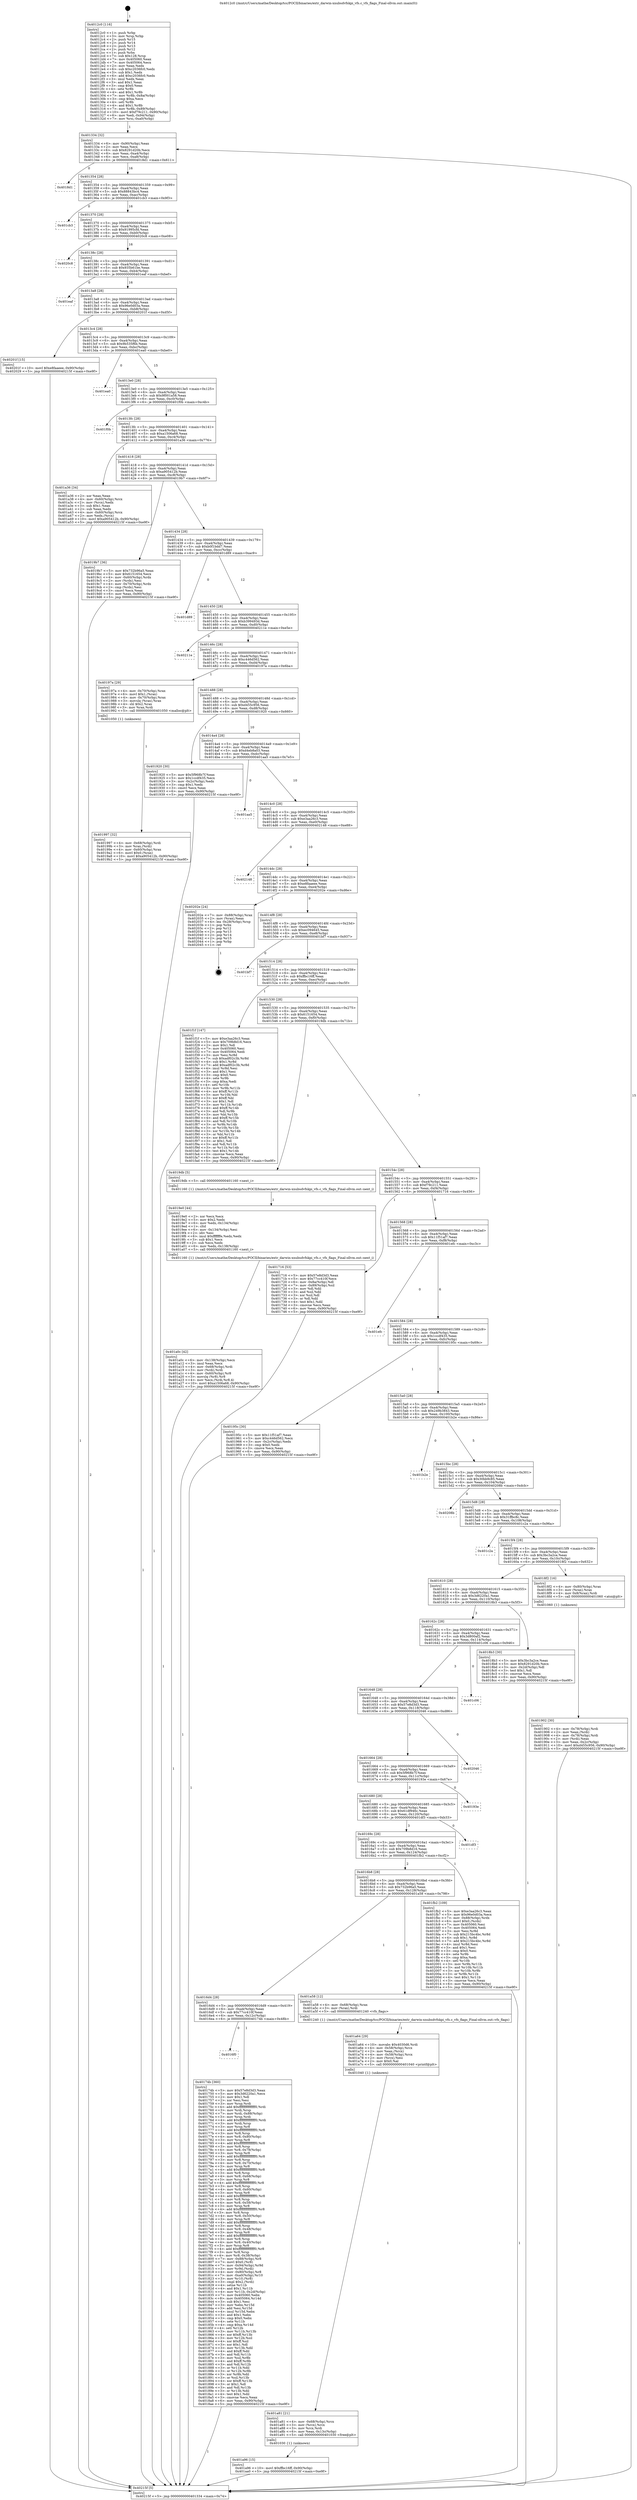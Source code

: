 digraph "0x4012c0" {
  label = "0x4012c0 (/mnt/c/Users/mathe/Desktop/tcc/POCII/binaries/extr_darwin-xnubsdvfskpi_vfs.c_vfs_flags_Final-ollvm.out::main(0))"
  labelloc = "t"
  node[shape=record]

  Entry [label="",width=0.3,height=0.3,shape=circle,fillcolor=black,style=filled]
  "0x401334" [label="{
     0x401334 [32]\l
     | [instrs]\l
     &nbsp;&nbsp;0x401334 \<+6\>: mov -0x90(%rbp),%eax\l
     &nbsp;&nbsp;0x40133a \<+2\>: mov %eax,%ecx\l
     &nbsp;&nbsp;0x40133c \<+6\>: sub $0x8291d20b,%ecx\l
     &nbsp;&nbsp;0x401342 \<+6\>: mov %eax,-0xa4(%rbp)\l
     &nbsp;&nbsp;0x401348 \<+6\>: mov %ecx,-0xa8(%rbp)\l
     &nbsp;&nbsp;0x40134e \<+6\>: je 00000000004018d1 \<main+0x611\>\l
  }"]
  "0x4018d1" [label="{
     0x4018d1\l
  }", style=dashed]
  "0x401354" [label="{
     0x401354 [28]\l
     | [instrs]\l
     &nbsp;&nbsp;0x401354 \<+5\>: jmp 0000000000401359 \<main+0x99\>\l
     &nbsp;&nbsp;0x401359 \<+6\>: mov -0xa4(%rbp),%eax\l
     &nbsp;&nbsp;0x40135f \<+5\>: sub $0x88843bc4,%eax\l
     &nbsp;&nbsp;0x401364 \<+6\>: mov %eax,-0xac(%rbp)\l
     &nbsp;&nbsp;0x40136a \<+6\>: je 0000000000401cb3 \<main+0x9f3\>\l
  }"]
  Exit [label="",width=0.3,height=0.3,shape=circle,fillcolor=black,style=filled,peripheries=2]
  "0x401cb3" [label="{
     0x401cb3\l
  }", style=dashed]
  "0x401370" [label="{
     0x401370 [28]\l
     | [instrs]\l
     &nbsp;&nbsp;0x401370 \<+5\>: jmp 0000000000401375 \<main+0xb5\>\l
     &nbsp;&nbsp;0x401375 \<+6\>: mov -0xa4(%rbp),%eax\l
     &nbsp;&nbsp;0x40137b \<+5\>: sub $0x91995cfd,%eax\l
     &nbsp;&nbsp;0x401380 \<+6\>: mov %eax,-0xb0(%rbp)\l
     &nbsp;&nbsp;0x401386 \<+6\>: je 00000000004020c8 \<main+0xe08\>\l
  }"]
  "0x401a96" [label="{
     0x401a96 [15]\l
     | [instrs]\l
     &nbsp;&nbsp;0x401a96 \<+10\>: movl $0xffbc16ff,-0x90(%rbp)\l
     &nbsp;&nbsp;0x401aa0 \<+5\>: jmp 000000000040215f \<main+0xe9f\>\l
  }"]
  "0x4020c8" [label="{
     0x4020c8\l
  }", style=dashed]
  "0x40138c" [label="{
     0x40138c [28]\l
     | [instrs]\l
     &nbsp;&nbsp;0x40138c \<+5\>: jmp 0000000000401391 \<main+0xd1\>\l
     &nbsp;&nbsp;0x401391 \<+6\>: mov -0xa4(%rbp),%eax\l
     &nbsp;&nbsp;0x401397 \<+5\>: sub $0x935b61be,%eax\l
     &nbsp;&nbsp;0x40139c \<+6\>: mov %eax,-0xb4(%rbp)\l
     &nbsp;&nbsp;0x4013a2 \<+6\>: je 0000000000401eaf \<main+0xbef\>\l
  }"]
  "0x401a81" [label="{
     0x401a81 [21]\l
     | [instrs]\l
     &nbsp;&nbsp;0x401a81 \<+4\>: mov -0x68(%rbp),%rcx\l
     &nbsp;&nbsp;0x401a85 \<+3\>: mov (%rcx),%rcx\l
     &nbsp;&nbsp;0x401a88 \<+3\>: mov %rcx,%rdi\l
     &nbsp;&nbsp;0x401a8b \<+6\>: mov %eax,-0x13c(%rbp)\l
     &nbsp;&nbsp;0x401a91 \<+5\>: call 0000000000401030 \<free@plt\>\l
     | [calls]\l
     &nbsp;&nbsp;0x401030 \{1\} (unknown)\l
  }"]
  "0x401eaf" [label="{
     0x401eaf\l
  }", style=dashed]
  "0x4013a8" [label="{
     0x4013a8 [28]\l
     | [instrs]\l
     &nbsp;&nbsp;0x4013a8 \<+5\>: jmp 00000000004013ad \<main+0xed\>\l
     &nbsp;&nbsp;0x4013ad \<+6\>: mov -0xa4(%rbp),%eax\l
     &nbsp;&nbsp;0x4013b3 \<+5\>: sub $0x96e0d03a,%eax\l
     &nbsp;&nbsp;0x4013b8 \<+6\>: mov %eax,-0xb8(%rbp)\l
     &nbsp;&nbsp;0x4013be \<+6\>: je 000000000040201f \<main+0xd5f\>\l
  }"]
  "0x401a64" [label="{
     0x401a64 [29]\l
     | [instrs]\l
     &nbsp;&nbsp;0x401a64 \<+10\>: movabs $0x4030d6,%rdi\l
     &nbsp;&nbsp;0x401a6e \<+4\>: mov -0x58(%rbp),%rcx\l
     &nbsp;&nbsp;0x401a72 \<+2\>: mov %eax,(%rcx)\l
     &nbsp;&nbsp;0x401a74 \<+4\>: mov -0x58(%rbp),%rcx\l
     &nbsp;&nbsp;0x401a78 \<+2\>: mov (%rcx),%esi\l
     &nbsp;&nbsp;0x401a7a \<+2\>: mov $0x0,%al\l
     &nbsp;&nbsp;0x401a7c \<+5\>: call 0000000000401040 \<printf@plt\>\l
     | [calls]\l
     &nbsp;&nbsp;0x401040 \{1\} (unknown)\l
  }"]
  "0x40201f" [label="{
     0x40201f [15]\l
     | [instrs]\l
     &nbsp;&nbsp;0x40201f \<+10\>: movl $0xe8faaeee,-0x90(%rbp)\l
     &nbsp;&nbsp;0x402029 \<+5\>: jmp 000000000040215f \<main+0xe9f\>\l
  }"]
  "0x4013c4" [label="{
     0x4013c4 [28]\l
     | [instrs]\l
     &nbsp;&nbsp;0x4013c4 \<+5\>: jmp 00000000004013c9 \<main+0x109\>\l
     &nbsp;&nbsp;0x4013c9 \<+6\>: mov -0xa4(%rbp),%eax\l
     &nbsp;&nbsp;0x4013cf \<+5\>: sub $0x9b535f6b,%eax\l
     &nbsp;&nbsp;0x4013d4 \<+6\>: mov %eax,-0xbc(%rbp)\l
     &nbsp;&nbsp;0x4013da \<+6\>: je 0000000000401ea0 \<main+0xbe0\>\l
  }"]
  "0x401a0c" [label="{
     0x401a0c [42]\l
     | [instrs]\l
     &nbsp;&nbsp;0x401a0c \<+6\>: mov -0x138(%rbp),%ecx\l
     &nbsp;&nbsp;0x401a12 \<+3\>: imul %eax,%ecx\l
     &nbsp;&nbsp;0x401a15 \<+4\>: mov -0x68(%rbp),%rdi\l
     &nbsp;&nbsp;0x401a19 \<+3\>: mov (%rdi),%rdi\l
     &nbsp;&nbsp;0x401a1c \<+4\>: mov -0x60(%rbp),%r8\l
     &nbsp;&nbsp;0x401a20 \<+3\>: movslq (%r8),%r8\l
     &nbsp;&nbsp;0x401a23 \<+4\>: mov %ecx,(%rdi,%r8,4)\l
     &nbsp;&nbsp;0x401a27 \<+10\>: movl $0xa1506a68,-0x90(%rbp)\l
     &nbsp;&nbsp;0x401a31 \<+5\>: jmp 000000000040215f \<main+0xe9f\>\l
  }"]
  "0x401ea0" [label="{
     0x401ea0\l
  }", style=dashed]
  "0x4013e0" [label="{
     0x4013e0 [28]\l
     | [instrs]\l
     &nbsp;&nbsp;0x4013e0 \<+5\>: jmp 00000000004013e5 \<main+0x125\>\l
     &nbsp;&nbsp;0x4013e5 \<+6\>: mov -0xa4(%rbp),%eax\l
     &nbsp;&nbsp;0x4013eb \<+5\>: sub $0x9f001a58,%eax\l
     &nbsp;&nbsp;0x4013f0 \<+6\>: mov %eax,-0xc0(%rbp)\l
     &nbsp;&nbsp;0x4013f6 \<+6\>: je 0000000000401f0b \<main+0xc4b\>\l
  }"]
  "0x4019e0" [label="{
     0x4019e0 [44]\l
     | [instrs]\l
     &nbsp;&nbsp;0x4019e0 \<+2\>: xor %ecx,%ecx\l
     &nbsp;&nbsp;0x4019e2 \<+5\>: mov $0x2,%edx\l
     &nbsp;&nbsp;0x4019e7 \<+6\>: mov %edx,-0x134(%rbp)\l
     &nbsp;&nbsp;0x4019ed \<+1\>: cltd\l
     &nbsp;&nbsp;0x4019ee \<+6\>: mov -0x134(%rbp),%esi\l
     &nbsp;&nbsp;0x4019f4 \<+2\>: idiv %esi\l
     &nbsp;&nbsp;0x4019f6 \<+6\>: imul $0xfffffffe,%edx,%edx\l
     &nbsp;&nbsp;0x4019fc \<+3\>: sub $0x1,%ecx\l
     &nbsp;&nbsp;0x4019ff \<+2\>: sub %ecx,%edx\l
     &nbsp;&nbsp;0x401a01 \<+6\>: mov %edx,-0x138(%rbp)\l
     &nbsp;&nbsp;0x401a07 \<+5\>: call 0000000000401160 \<next_i\>\l
     | [calls]\l
     &nbsp;&nbsp;0x401160 \{1\} (/mnt/c/Users/mathe/Desktop/tcc/POCII/binaries/extr_darwin-xnubsdvfskpi_vfs.c_vfs_flags_Final-ollvm.out::next_i)\l
  }"]
  "0x401f0b" [label="{
     0x401f0b\l
  }", style=dashed]
  "0x4013fc" [label="{
     0x4013fc [28]\l
     | [instrs]\l
     &nbsp;&nbsp;0x4013fc \<+5\>: jmp 0000000000401401 \<main+0x141\>\l
     &nbsp;&nbsp;0x401401 \<+6\>: mov -0xa4(%rbp),%eax\l
     &nbsp;&nbsp;0x401407 \<+5\>: sub $0xa1506a68,%eax\l
     &nbsp;&nbsp;0x40140c \<+6\>: mov %eax,-0xc4(%rbp)\l
     &nbsp;&nbsp;0x401412 \<+6\>: je 0000000000401a36 \<main+0x776\>\l
  }"]
  "0x401997" [label="{
     0x401997 [32]\l
     | [instrs]\l
     &nbsp;&nbsp;0x401997 \<+4\>: mov -0x68(%rbp),%rdi\l
     &nbsp;&nbsp;0x40199b \<+3\>: mov %rax,(%rdi)\l
     &nbsp;&nbsp;0x40199e \<+4\>: mov -0x60(%rbp),%rax\l
     &nbsp;&nbsp;0x4019a2 \<+6\>: movl $0x0,(%rax)\l
     &nbsp;&nbsp;0x4019a8 \<+10\>: movl $0xa905412b,-0x90(%rbp)\l
     &nbsp;&nbsp;0x4019b2 \<+5\>: jmp 000000000040215f \<main+0xe9f\>\l
  }"]
  "0x401a36" [label="{
     0x401a36 [34]\l
     | [instrs]\l
     &nbsp;&nbsp;0x401a36 \<+2\>: xor %eax,%eax\l
     &nbsp;&nbsp;0x401a38 \<+4\>: mov -0x60(%rbp),%rcx\l
     &nbsp;&nbsp;0x401a3c \<+2\>: mov (%rcx),%edx\l
     &nbsp;&nbsp;0x401a3e \<+3\>: sub $0x1,%eax\l
     &nbsp;&nbsp;0x401a41 \<+2\>: sub %eax,%edx\l
     &nbsp;&nbsp;0x401a43 \<+4\>: mov -0x60(%rbp),%rcx\l
     &nbsp;&nbsp;0x401a47 \<+2\>: mov %edx,(%rcx)\l
     &nbsp;&nbsp;0x401a49 \<+10\>: movl $0xa905412b,-0x90(%rbp)\l
     &nbsp;&nbsp;0x401a53 \<+5\>: jmp 000000000040215f \<main+0xe9f\>\l
  }"]
  "0x401418" [label="{
     0x401418 [28]\l
     | [instrs]\l
     &nbsp;&nbsp;0x401418 \<+5\>: jmp 000000000040141d \<main+0x15d\>\l
     &nbsp;&nbsp;0x40141d \<+6\>: mov -0xa4(%rbp),%eax\l
     &nbsp;&nbsp;0x401423 \<+5\>: sub $0xa905412b,%eax\l
     &nbsp;&nbsp;0x401428 \<+6\>: mov %eax,-0xc8(%rbp)\l
     &nbsp;&nbsp;0x40142e \<+6\>: je 00000000004019b7 \<main+0x6f7\>\l
  }"]
  "0x401902" [label="{
     0x401902 [30]\l
     | [instrs]\l
     &nbsp;&nbsp;0x401902 \<+4\>: mov -0x78(%rbp),%rdi\l
     &nbsp;&nbsp;0x401906 \<+2\>: mov %eax,(%rdi)\l
     &nbsp;&nbsp;0x401908 \<+4\>: mov -0x78(%rbp),%rdi\l
     &nbsp;&nbsp;0x40190c \<+2\>: mov (%rdi),%eax\l
     &nbsp;&nbsp;0x40190e \<+3\>: mov %eax,-0x2c(%rbp)\l
     &nbsp;&nbsp;0x401911 \<+10\>: movl $0xd455c956,-0x90(%rbp)\l
     &nbsp;&nbsp;0x40191b \<+5\>: jmp 000000000040215f \<main+0xe9f\>\l
  }"]
  "0x4019b7" [label="{
     0x4019b7 [36]\l
     | [instrs]\l
     &nbsp;&nbsp;0x4019b7 \<+5\>: mov $0x732b96a5,%eax\l
     &nbsp;&nbsp;0x4019bc \<+5\>: mov $0x6151654,%ecx\l
     &nbsp;&nbsp;0x4019c1 \<+4\>: mov -0x60(%rbp),%rdx\l
     &nbsp;&nbsp;0x4019c5 \<+2\>: mov (%rdx),%esi\l
     &nbsp;&nbsp;0x4019c7 \<+4\>: mov -0x70(%rbp),%rdx\l
     &nbsp;&nbsp;0x4019cb \<+2\>: cmp (%rdx),%esi\l
     &nbsp;&nbsp;0x4019cd \<+3\>: cmovl %ecx,%eax\l
     &nbsp;&nbsp;0x4019d0 \<+6\>: mov %eax,-0x90(%rbp)\l
     &nbsp;&nbsp;0x4019d6 \<+5\>: jmp 000000000040215f \<main+0xe9f\>\l
  }"]
  "0x401434" [label="{
     0x401434 [28]\l
     | [instrs]\l
     &nbsp;&nbsp;0x401434 \<+5\>: jmp 0000000000401439 \<main+0x179\>\l
     &nbsp;&nbsp;0x401439 \<+6\>: mov -0xa4(%rbp),%eax\l
     &nbsp;&nbsp;0x40143f \<+5\>: sub $0xb0f1bdd7,%eax\l
     &nbsp;&nbsp;0x401444 \<+6\>: mov %eax,-0xcc(%rbp)\l
     &nbsp;&nbsp;0x40144a \<+6\>: je 0000000000401d89 \<main+0xac9\>\l
  }"]
  "0x4016f0" [label="{
     0x4016f0\l
  }", style=dashed]
  "0x401d89" [label="{
     0x401d89\l
  }", style=dashed]
  "0x401450" [label="{
     0x401450 [28]\l
     | [instrs]\l
     &nbsp;&nbsp;0x401450 \<+5\>: jmp 0000000000401455 \<main+0x195\>\l
     &nbsp;&nbsp;0x401455 \<+6\>: mov -0xa4(%rbp),%eax\l
     &nbsp;&nbsp;0x40145b \<+5\>: sub $0xb399493d,%eax\l
     &nbsp;&nbsp;0x401460 \<+6\>: mov %eax,-0xd0(%rbp)\l
     &nbsp;&nbsp;0x401466 \<+6\>: je 000000000040211e \<main+0xe5e\>\l
  }"]
  "0x40174b" [label="{
     0x40174b [360]\l
     | [instrs]\l
     &nbsp;&nbsp;0x40174b \<+5\>: mov $0x57e8d3d3,%eax\l
     &nbsp;&nbsp;0x401750 \<+5\>: mov $0x3d6220a1,%ecx\l
     &nbsp;&nbsp;0x401755 \<+2\>: mov $0x1,%dl\l
     &nbsp;&nbsp;0x401757 \<+2\>: xor %esi,%esi\l
     &nbsp;&nbsp;0x401759 \<+3\>: mov %rsp,%rdi\l
     &nbsp;&nbsp;0x40175c \<+4\>: add $0xfffffffffffffff0,%rdi\l
     &nbsp;&nbsp;0x401760 \<+3\>: mov %rdi,%rsp\l
     &nbsp;&nbsp;0x401763 \<+7\>: mov %rdi,-0x88(%rbp)\l
     &nbsp;&nbsp;0x40176a \<+3\>: mov %rsp,%rdi\l
     &nbsp;&nbsp;0x40176d \<+4\>: add $0xfffffffffffffff0,%rdi\l
     &nbsp;&nbsp;0x401771 \<+3\>: mov %rdi,%rsp\l
     &nbsp;&nbsp;0x401774 \<+3\>: mov %rsp,%r8\l
     &nbsp;&nbsp;0x401777 \<+4\>: add $0xfffffffffffffff0,%r8\l
     &nbsp;&nbsp;0x40177b \<+3\>: mov %r8,%rsp\l
     &nbsp;&nbsp;0x40177e \<+4\>: mov %r8,-0x80(%rbp)\l
     &nbsp;&nbsp;0x401782 \<+3\>: mov %rsp,%r8\l
     &nbsp;&nbsp;0x401785 \<+4\>: add $0xfffffffffffffff0,%r8\l
     &nbsp;&nbsp;0x401789 \<+3\>: mov %r8,%rsp\l
     &nbsp;&nbsp;0x40178c \<+4\>: mov %r8,-0x78(%rbp)\l
     &nbsp;&nbsp;0x401790 \<+3\>: mov %rsp,%r8\l
     &nbsp;&nbsp;0x401793 \<+4\>: add $0xfffffffffffffff0,%r8\l
     &nbsp;&nbsp;0x401797 \<+3\>: mov %r8,%rsp\l
     &nbsp;&nbsp;0x40179a \<+4\>: mov %r8,-0x70(%rbp)\l
     &nbsp;&nbsp;0x40179e \<+3\>: mov %rsp,%r8\l
     &nbsp;&nbsp;0x4017a1 \<+4\>: add $0xfffffffffffffff0,%r8\l
     &nbsp;&nbsp;0x4017a5 \<+3\>: mov %r8,%rsp\l
     &nbsp;&nbsp;0x4017a8 \<+4\>: mov %r8,-0x68(%rbp)\l
     &nbsp;&nbsp;0x4017ac \<+3\>: mov %rsp,%r8\l
     &nbsp;&nbsp;0x4017af \<+4\>: add $0xfffffffffffffff0,%r8\l
     &nbsp;&nbsp;0x4017b3 \<+3\>: mov %r8,%rsp\l
     &nbsp;&nbsp;0x4017b6 \<+4\>: mov %r8,-0x60(%rbp)\l
     &nbsp;&nbsp;0x4017ba \<+3\>: mov %rsp,%r8\l
     &nbsp;&nbsp;0x4017bd \<+4\>: add $0xfffffffffffffff0,%r8\l
     &nbsp;&nbsp;0x4017c1 \<+3\>: mov %r8,%rsp\l
     &nbsp;&nbsp;0x4017c4 \<+4\>: mov %r8,-0x58(%rbp)\l
     &nbsp;&nbsp;0x4017c8 \<+3\>: mov %rsp,%r8\l
     &nbsp;&nbsp;0x4017cb \<+4\>: add $0xfffffffffffffff0,%r8\l
     &nbsp;&nbsp;0x4017cf \<+3\>: mov %r8,%rsp\l
     &nbsp;&nbsp;0x4017d2 \<+4\>: mov %r8,-0x50(%rbp)\l
     &nbsp;&nbsp;0x4017d6 \<+3\>: mov %rsp,%r8\l
     &nbsp;&nbsp;0x4017d9 \<+4\>: add $0xfffffffffffffff0,%r8\l
     &nbsp;&nbsp;0x4017dd \<+3\>: mov %r8,%rsp\l
     &nbsp;&nbsp;0x4017e0 \<+4\>: mov %r8,-0x48(%rbp)\l
     &nbsp;&nbsp;0x4017e4 \<+3\>: mov %rsp,%r8\l
     &nbsp;&nbsp;0x4017e7 \<+4\>: add $0xfffffffffffffff0,%r8\l
     &nbsp;&nbsp;0x4017eb \<+3\>: mov %r8,%rsp\l
     &nbsp;&nbsp;0x4017ee \<+4\>: mov %r8,-0x40(%rbp)\l
     &nbsp;&nbsp;0x4017f2 \<+3\>: mov %rsp,%r8\l
     &nbsp;&nbsp;0x4017f5 \<+4\>: add $0xfffffffffffffff0,%r8\l
     &nbsp;&nbsp;0x4017f9 \<+3\>: mov %r8,%rsp\l
     &nbsp;&nbsp;0x4017fc \<+4\>: mov %r8,-0x38(%rbp)\l
     &nbsp;&nbsp;0x401800 \<+7\>: mov -0x88(%rbp),%r8\l
     &nbsp;&nbsp;0x401807 \<+7\>: movl $0x0,(%r8)\l
     &nbsp;&nbsp;0x40180e \<+7\>: mov -0x94(%rbp),%r9d\l
     &nbsp;&nbsp;0x401815 \<+3\>: mov %r9d,(%rdi)\l
     &nbsp;&nbsp;0x401818 \<+4\>: mov -0x80(%rbp),%r8\l
     &nbsp;&nbsp;0x40181c \<+7\>: mov -0xa0(%rbp),%r10\l
     &nbsp;&nbsp;0x401823 \<+3\>: mov %r10,(%r8)\l
     &nbsp;&nbsp;0x401826 \<+3\>: cmpl $0x2,(%rdi)\l
     &nbsp;&nbsp;0x401829 \<+4\>: setne %r11b\l
     &nbsp;&nbsp;0x40182d \<+4\>: and $0x1,%r11b\l
     &nbsp;&nbsp;0x401831 \<+4\>: mov %r11b,-0x2d(%rbp)\l
     &nbsp;&nbsp;0x401835 \<+7\>: mov 0x405060,%ebx\l
     &nbsp;&nbsp;0x40183c \<+8\>: mov 0x405064,%r14d\l
     &nbsp;&nbsp;0x401844 \<+3\>: sub $0x1,%esi\l
     &nbsp;&nbsp;0x401847 \<+3\>: mov %ebx,%r15d\l
     &nbsp;&nbsp;0x40184a \<+3\>: add %esi,%r15d\l
     &nbsp;&nbsp;0x40184d \<+4\>: imul %r15d,%ebx\l
     &nbsp;&nbsp;0x401851 \<+3\>: and $0x1,%ebx\l
     &nbsp;&nbsp;0x401854 \<+3\>: cmp $0x0,%ebx\l
     &nbsp;&nbsp;0x401857 \<+4\>: sete %r11b\l
     &nbsp;&nbsp;0x40185b \<+4\>: cmp $0xa,%r14d\l
     &nbsp;&nbsp;0x40185f \<+4\>: setl %r12b\l
     &nbsp;&nbsp;0x401863 \<+3\>: mov %r11b,%r13b\l
     &nbsp;&nbsp;0x401866 \<+4\>: xor $0xff,%r13b\l
     &nbsp;&nbsp;0x40186a \<+3\>: mov %r12b,%sil\l
     &nbsp;&nbsp;0x40186d \<+4\>: xor $0xff,%sil\l
     &nbsp;&nbsp;0x401871 \<+3\>: xor $0x1,%dl\l
     &nbsp;&nbsp;0x401874 \<+3\>: mov %r13b,%dil\l
     &nbsp;&nbsp;0x401877 \<+4\>: and $0xff,%dil\l
     &nbsp;&nbsp;0x40187b \<+3\>: and %dl,%r11b\l
     &nbsp;&nbsp;0x40187e \<+3\>: mov %sil,%r8b\l
     &nbsp;&nbsp;0x401881 \<+4\>: and $0xff,%r8b\l
     &nbsp;&nbsp;0x401885 \<+3\>: and %dl,%r12b\l
     &nbsp;&nbsp;0x401888 \<+3\>: or %r11b,%dil\l
     &nbsp;&nbsp;0x40188b \<+3\>: or %r12b,%r8b\l
     &nbsp;&nbsp;0x40188e \<+3\>: xor %r8b,%dil\l
     &nbsp;&nbsp;0x401891 \<+3\>: or %sil,%r13b\l
     &nbsp;&nbsp;0x401894 \<+4\>: xor $0xff,%r13b\l
     &nbsp;&nbsp;0x401898 \<+3\>: or $0x1,%dl\l
     &nbsp;&nbsp;0x40189b \<+3\>: and %dl,%r13b\l
     &nbsp;&nbsp;0x40189e \<+3\>: or %r13b,%dil\l
     &nbsp;&nbsp;0x4018a1 \<+4\>: test $0x1,%dil\l
     &nbsp;&nbsp;0x4018a5 \<+3\>: cmovne %ecx,%eax\l
     &nbsp;&nbsp;0x4018a8 \<+6\>: mov %eax,-0x90(%rbp)\l
     &nbsp;&nbsp;0x4018ae \<+5\>: jmp 000000000040215f \<main+0xe9f\>\l
  }"]
  "0x40211e" [label="{
     0x40211e\l
  }", style=dashed]
  "0x40146c" [label="{
     0x40146c [28]\l
     | [instrs]\l
     &nbsp;&nbsp;0x40146c \<+5\>: jmp 0000000000401471 \<main+0x1b1\>\l
     &nbsp;&nbsp;0x401471 \<+6\>: mov -0xa4(%rbp),%eax\l
     &nbsp;&nbsp;0x401477 \<+5\>: sub $0xc446d562,%eax\l
     &nbsp;&nbsp;0x40147c \<+6\>: mov %eax,-0xd4(%rbp)\l
     &nbsp;&nbsp;0x401482 \<+6\>: je 000000000040197a \<main+0x6ba\>\l
  }"]
  "0x4016d4" [label="{
     0x4016d4 [28]\l
     | [instrs]\l
     &nbsp;&nbsp;0x4016d4 \<+5\>: jmp 00000000004016d9 \<main+0x419\>\l
     &nbsp;&nbsp;0x4016d9 \<+6\>: mov -0xa4(%rbp),%eax\l
     &nbsp;&nbsp;0x4016df \<+5\>: sub $0x77cc410f,%eax\l
     &nbsp;&nbsp;0x4016e4 \<+6\>: mov %eax,-0x12c(%rbp)\l
     &nbsp;&nbsp;0x4016ea \<+6\>: je 000000000040174b \<main+0x48b\>\l
  }"]
  "0x40197a" [label="{
     0x40197a [29]\l
     | [instrs]\l
     &nbsp;&nbsp;0x40197a \<+4\>: mov -0x70(%rbp),%rax\l
     &nbsp;&nbsp;0x40197e \<+6\>: movl $0x1,(%rax)\l
     &nbsp;&nbsp;0x401984 \<+4\>: mov -0x70(%rbp),%rax\l
     &nbsp;&nbsp;0x401988 \<+3\>: movslq (%rax),%rax\l
     &nbsp;&nbsp;0x40198b \<+4\>: shl $0x2,%rax\l
     &nbsp;&nbsp;0x40198f \<+3\>: mov %rax,%rdi\l
     &nbsp;&nbsp;0x401992 \<+5\>: call 0000000000401050 \<malloc@plt\>\l
     | [calls]\l
     &nbsp;&nbsp;0x401050 \{1\} (unknown)\l
  }"]
  "0x401488" [label="{
     0x401488 [28]\l
     | [instrs]\l
     &nbsp;&nbsp;0x401488 \<+5\>: jmp 000000000040148d \<main+0x1cd\>\l
     &nbsp;&nbsp;0x40148d \<+6\>: mov -0xa4(%rbp),%eax\l
     &nbsp;&nbsp;0x401493 \<+5\>: sub $0xd455c956,%eax\l
     &nbsp;&nbsp;0x401498 \<+6\>: mov %eax,-0xd8(%rbp)\l
     &nbsp;&nbsp;0x40149e \<+6\>: je 0000000000401920 \<main+0x660\>\l
  }"]
  "0x401a58" [label="{
     0x401a58 [12]\l
     | [instrs]\l
     &nbsp;&nbsp;0x401a58 \<+4\>: mov -0x68(%rbp),%rax\l
     &nbsp;&nbsp;0x401a5c \<+3\>: mov (%rax),%rdi\l
     &nbsp;&nbsp;0x401a5f \<+5\>: call 0000000000401240 \<vfs_flags\>\l
     | [calls]\l
     &nbsp;&nbsp;0x401240 \{1\} (/mnt/c/Users/mathe/Desktop/tcc/POCII/binaries/extr_darwin-xnubsdvfskpi_vfs.c_vfs_flags_Final-ollvm.out::vfs_flags)\l
  }"]
  "0x401920" [label="{
     0x401920 [30]\l
     | [instrs]\l
     &nbsp;&nbsp;0x401920 \<+5\>: mov $0x5f968b7f,%eax\l
     &nbsp;&nbsp;0x401925 \<+5\>: mov $0x1ccdf435,%ecx\l
     &nbsp;&nbsp;0x40192a \<+3\>: mov -0x2c(%rbp),%edx\l
     &nbsp;&nbsp;0x40192d \<+3\>: cmp $0x1,%edx\l
     &nbsp;&nbsp;0x401930 \<+3\>: cmovl %ecx,%eax\l
     &nbsp;&nbsp;0x401933 \<+6\>: mov %eax,-0x90(%rbp)\l
     &nbsp;&nbsp;0x401939 \<+5\>: jmp 000000000040215f \<main+0xe9f\>\l
  }"]
  "0x4014a4" [label="{
     0x4014a4 [28]\l
     | [instrs]\l
     &nbsp;&nbsp;0x4014a4 \<+5\>: jmp 00000000004014a9 \<main+0x1e9\>\l
     &nbsp;&nbsp;0x4014a9 \<+6\>: mov -0xa4(%rbp),%eax\l
     &nbsp;&nbsp;0x4014af \<+5\>: sub $0xd4eb8a03,%eax\l
     &nbsp;&nbsp;0x4014b4 \<+6\>: mov %eax,-0xdc(%rbp)\l
     &nbsp;&nbsp;0x4014ba \<+6\>: je 0000000000401aa5 \<main+0x7e5\>\l
  }"]
  "0x4016b8" [label="{
     0x4016b8 [28]\l
     | [instrs]\l
     &nbsp;&nbsp;0x4016b8 \<+5\>: jmp 00000000004016bd \<main+0x3fd\>\l
     &nbsp;&nbsp;0x4016bd \<+6\>: mov -0xa4(%rbp),%eax\l
     &nbsp;&nbsp;0x4016c3 \<+5\>: sub $0x732b96a5,%eax\l
     &nbsp;&nbsp;0x4016c8 \<+6\>: mov %eax,-0x128(%rbp)\l
     &nbsp;&nbsp;0x4016ce \<+6\>: je 0000000000401a58 \<main+0x798\>\l
  }"]
  "0x401aa5" [label="{
     0x401aa5\l
  }", style=dashed]
  "0x4014c0" [label="{
     0x4014c0 [28]\l
     | [instrs]\l
     &nbsp;&nbsp;0x4014c0 \<+5\>: jmp 00000000004014c5 \<main+0x205\>\l
     &nbsp;&nbsp;0x4014c5 \<+6\>: mov -0xa4(%rbp),%eax\l
     &nbsp;&nbsp;0x4014cb \<+5\>: sub $0xe3aa26c3,%eax\l
     &nbsp;&nbsp;0x4014d0 \<+6\>: mov %eax,-0xe0(%rbp)\l
     &nbsp;&nbsp;0x4014d6 \<+6\>: je 0000000000402148 \<main+0xe88\>\l
  }"]
  "0x401fb2" [label="{
     0x401fb2 [109]\l
     | [instrs]\l
     &nbsp;&nbsp;0x401fb2 \<+5\>: mov $0xe3aa26c3,%eax\l
     &nbsp;&nbsp;0x401fb7 \<+5\>: mov $0x96e0d03a,%ecx\l
     &nbsp;&nbsp;0x401fbc \<+7\>: mov -0x88(%rbp),%rdx\l
     &nbsp;&nbsp;0x401fc3 \<+6\>: movl $0x0,(%rdx)\l
     &nbsp;&nbsp;0x401fc9 \<+7\>: mov 0x405060,%esi\l
     &nbsp;&nbsp;0x401fd0 \<+7\>: mov 0x405064,%edi\l
     &nbsp;&nbsp;0x401fd7 \<+3\>: mov %esi,%r8d\l
     &nbsp;&nbsp;0x401fda \<+7\>: sub $0x215bc4bc,%r8d\l
     &nbsp;&nbsp;0x401fe1 \<+4\>: sub $0x1,%r8d\l
     &nbsp;&nbsp;0x401fe5 \<+7\>: add $0x215bc4bc,%r8d\l
     &nbsp;&nbsp;0x401fec \<+4\>: imul %r8d,%esi\l
     &nbsp;&nbsp;0x401ff0 \<+3\>: and $0x1,%esi\l
     &nbsp;&nbsp;0x401ff3 \<+3\>: cmp $0x0,%esi\l
     &nbsp;&nbsp;0x401ff6 \<+4\>: sete %r9b\l
     &nbsp;&nbsp;0x401ffa \<+3\>: cmp $0xa,%edi\l
     &nbsp;&nbsp;0x401ffd \<+4\>: setl %r10b\l
     &nbsp;&nbsp;0x402001 \<+3\>: mov %r9b,%r11b\l
     &nbsp;&nbsp;0x402004 \<+3\>: and %r10b,%r11b\l
     &nbsp;&nbsp;0x402007 \<+3\>: xor %r10b,%r9b\l
     &nbsp;&nbsp;0x40200a \<+3\>: or %r9b,%r11b\l
     &nbsp;&nbsp;0x40200d \<+4\>: test $0x1,%r11b\l
     &nbsp;&nbsp;0x402011 \<+3\>: cmovne %ecx,%eax\l
     &nbsp;&nbsp;0x402014 \<+6\>: mov %eax,-0x90(%rbp)\l
     &nbsp;&nbsp;0x40201a \<+5\>: jmp 000000000040215f \<main+0xe9f\>\l
  }"]
  "0x402148" [label="{
     0x402148\l
  }", style=dashed]
  "0x4014dc" [label="{
     0x4014dc [28]\l
     | [instrs]\l
     &nbsp;&nbsp;0x4014dc \<+5\>: jmp 00000000004014e1 \<main+0x221\>\l
     &nbsp;&nbsp;0x4014e1 \<+6\>: mov -0xa4(%rbp),%eax\l
     &nbsp;&nbsp;0x4014e7 \<+5\>: sub $0xe8faaeee,%eax\l
     &nbsp;&nbsp;0x4014ec \<+6\>: mov %eax,-0xe4(%rbp)\l
     &nbsp;&nbsp;0x4014f2 \<+6\>: je 000000000040202e \<main+0xd6e\>\l
  }"]
  "0x40169c" [label="{
     0x40169c [28]\l
     | [instrs]\l
     &nbsp;&nbsp;0x40169c \<+5\>: jmp 00000000004016a1 \<main+0x3e1\>\l
     &nbsp;&nbsp;0x4016a1 \<+6\>: mov -0xa4(%rbp),%eax\l
     &nbsp;&nbsp;0x4016a7 \<+5\>: sub $0x709b8d16,%eax\l
     &nbsp;&nbsp;0x4016ac \<+6\>: mov %eax,-0x124(%rbp)\l
     &nbsp;&nbsp;0x4016b2 \<+6\>: je 0000000000401fb2 \<main+0xcf2\>\l
  }"]
  "0x40202e" [label="{
     0x40202e [24]\l
     | [instrs]\l
     &nbsp;&nbsp;0x40202e \<+7\>: mov -0x88(%rbp),%rax\l
     &nbsp;&nbsp;0x402035 \<+2\>: mov (%rax),%eax\l
     &nbsp;&nbsp;0x402037 \<+4\>: lea -0x28(%rbp),%rsp\l
     &nbsp;&nbsp;0x40203b \<+1\>: pop %rbx\l
     &nbsp;&nbsp;0x40203c \<+2\>: pop %r12\l
     &nbsp;&nbsp;0x40203e \<+2\>: pop %r13\l
     &nbsp;&nbsp;0x402040 \<+2\>: pop %r14\l
     &nbsp;&nbsp;0x402042 \<+2\>: pop %r15\l
     &nbsp;&nbsp;0x402044 \<+1\>: pop %rbp\l
     &nbsp;&nbsp;0x402045 \<+1\>: ret\l
  }"]
  "0x4014f8" [label="{
     0x4014f8 [28]\l
     | [instrs]\l
     &nbsp;&nbsp;0x4014f8 \<+5\>: jmp 00000000004014fd \<main+0x23d\>\l
     &nbsp;&nbsp;0x4014fd \<+6\>: mov -0xa4(%rbp),%eax\l
     &nbsp;&nbsp;0x401503 \<+5\>: sub $0xec094645,%eax\l
     &nbsp;&nbsp;0x401508 \<+6\>: mov %eax,-0xe8(%rbp)\l
     &nbsp;&nbsp;0x40150e \<+6\>: je 0000000000401bf7 \<main+0x937\>\l
  }"]
  "0x401df3" [label="{
     0x401df3\l
  }", style=dashed]
  "0x401bf7" [label="{
     0x401bf7\l
  }", style=dashed]
  "0x401514" [label="{
     0x401514 [28]\l
     | [instrs]\l
     &nbsp;&nbsp;0x401514 \<+5\>: jmp 0000000000401519 \<main+0x259\>\l
     &nbsp;&nbsp;0x401519 \<+6\>: mov -0xa4(%rbp),%eax\l
     &nbsp;&nbsp;0x40151f \<+5\>: sub $0xffbc16ff,%eax\l
     &nbsp;&nbsp;0x401524 \<+6\>: mov %eax,-0xec(%rbp)\l
     &nbsp;&nbsp;0x40152a \<+6\>: je 0000000000401f1f \<main+0xc5f\>\l
  }"]
  "0x401680" [label="{
     0x401680 [28]\l
     | [instrs]\l
     &nbsp;&nbsp;0x401680 \<+5\>: jmp 0000000000401685 \<main+0x3c5\>\l
     &nbsp;&nbsp;0x401685 \<+6\>: mov -0xa4(%rbp),%eax\l
     &nbsp;&nbsp;0x40168b \<+5\>: sub $0x61df946c,%eax\l
     &nbsp;&nbsp;0x401690 \<+6\>: mov %eax,-0x120(%rbp)\l
     &nbsp;&nbsp;0x401696 \<+6\>: je 0000000000401df3 \<main+0xb33\>\l
  }"]
  "0x401f1f" [label="{
     0x401f1f [147]\l
     | [instrs]\l
     &nbsp;&nbsp;0x401f1f \<+5\>: mov $0xe3aa26c3,%eax\l
     &nbsp;&nbsp;0x401f24 \<+5\>: mov $0x709b8d16,%ecx\l
     &nbsp;&nbsp;0x401f29 \<+2\>: mov $0x1,%dl\l
     &nbsp;&nbsp;0x401f2b \<+7\>: mov 0x405060,%esi\l
     &nbsp;&nbsp;0x401f32 \<+7\>: mov 0x405064,%edi\l
     &nbsp;&nbsp;0x401f39 \<+3\>: mov %esi,%r8d\l
     &nbsp;&nbsp;0x401f3c \<+7\>: sub $0xadf02c3b,%r8d\l
     &nbsp;&nbsp;0x401f43 \<+4\>: sub $0x1,%r8d\l
     &nbsp;&nbsp;0x401f47 \<+7\>: add $0xadf02c3b,%r8d\l
     &nbsp;&nbsp;0x401f4e \<+4\>: imul %r8d,%esi\l
     &nbsp;&nbsp;0x401f52 \<+3\>: and $0x1,%esi\l
     &nbsp;&nbsp;0x401f55 \<+3\>: cmp $0x0,%esi\l
     &nbsp;&nbsp;0x401f58 \<+4\>: sete %r9b\l
     &nbsp;&nbsp;0x401f5c \<+3\>: cmp $0xa,%edi\l
     &nbsp;&nbsp;0x401f5f \<+4\>: setl %r10b\l
     &nbsp;&nbsp;0x401f63 \<+3\>: mov %r9b,%r11b\l
     &nbsp;&nbsp;0x401f66 \<+4\>: xor $0xff,%r11b\l
     &nbsp;&nbsp;0x401f6a \<+3\>: mov %r10b,%bl\l
     &nbsp;&nbsp;0x401f6d \<+3\>: xor $0xff,%bl\l
     &nbsp;&nbsp;0x401f70 \<+3\>: xor $0x1,%dl\l
     &nbsp;&nbsp;0x401f73 \<+3\>: mov %r11b,%r14b\l
     &nbsp;&nbsp;0x401f76 \<+4\>: and $0xff,%r14b\l
     &nbsp;&nbsp;0x401f7a \<+3\>: and %dl,%r9b\l
     &nbsp;&nbsp;0x401f7d \<+3\>: mov %bl,%r15b\l
     &nbsp;&nbsp;0x401f80 \<+4\>: and $0xff,%r15b\l
     &nbsp;&nbsp;0x401f84 \<+3\>: and %dl,%r10b\l
     &nbsp;&nbsp;0x401f87 \<+3\>: or %r9b,%r14b\l
     &nbsp;&nbsp;0x401f8a \<+3\>: or %r10b,%r15b\l
     &nbsp;&nbsp;0x401f8d \<+3\>: xor %r15b,%r14b\l
     &nbsp;&nbsp;0x401f90 \<+3\>: or %bl,%r11b\l
     &nbsp;&nbsp;0x401f93 \<+4\>: xor $0xff,%r11b\l
     &nbsp;&nbsp;0x401f97 \<+3\>: or $0x1,%dl\l
     &nbsp;&nbsp;0x401f9a \<+3\>: and %dl,%r11b\l
     &nbsp;&nbsp;0x401f9d \<+3\>: or %r11b,%r14b\l
     &nbsp;&nbsp;0x401fa0 \<+4\>: test $0x1,%r14b\l
     &nbsp;&nbsp;0x401fa4 \<+3\>: cmovne %ecx,%eax\l
     &nbsp;&nbsp;0x401fa7 \<+6\>: mov %eax,-0x90(%rbp)\l
     &nbsp;&nbsp;0x401fad \<+5\>: jmp 000000000040215f \<main+0xe9f\>\l
  }"]
  "0x401530" [label="{
     0x401530 [28]\l
     | [instrs]\l
     &nbsp;&nbsp;0x401530 \<+5\>: jmp 0000000000401535 \<main+0x275\>\l
     &nbsp;&nbsp;0x401535 \<+6\>: mov -0xa4(%rbp),%eax\l
     &nbsp;&nbsp;0x40153b \<+5\>: sub $0x6151654,%eax\l
     &nbsp;&nbsp;0x401540 \<+6\>: mov %eax,-0xf0(%rbp)\l
     &nbsp;&nbsp;0x401546 \<+6\>: je 00000000004019db \<main+0x71b\>\l
  }"]
  "0x40193e" [label="{
     0x40193e\l
  }", style=dashed]
  "0x4019db" [label="{
     0x4019db [5]\l
     | [instrs]\l
     &nbsp;&nbsp;0x4019db \<+5\>: call 0000000000401160 \<next_i\>\l
     | [calls]\l
     &nbsp;&nbsp;0x401160 \{1\} (/mnt/c/Users/mathe/Desktop/tcc/POCII/binaries/extr_darwin-xnubsdvfskpi_vfs.c_vfs_flags_Final-ollvm.out::next_i)\l
  }"]
  "0x40154c" [label="{
     0x40154c [28]\l
     | [instrs]\l
     &nbsp;&nbsp;0x40154c \<+5\>: jmp 0000000000401551 \<main+0x291\>\l
     &nbsp;&nbsp;0x401551 \<+6\>: mov -0xa4(%rbp),%eax\l
     &nbsp;&nbsp;0x401557 \<+5\>: sub $0xf79c211,%eax\l
     &nbsp;&nbsp;0x40155c \<+6\>: mov %eax,-0xf4(%rbp)\l
     &nbsp;&nbsp;0x401562 \<+6\>: je 0000000000401716 \<main+0x456\>\l
  }"]
  "0x401664" [label="{
     0x401664 [28]\l
     | [instrs]\l
     &nbsp;&nbsp;0x401664 \<+5\>: jmp 0000000000401669 \<main+0x3a9\>\l
     &nbsp;&nbsp;0x401669 \<+6\>: mov -0xa4(%rbp),%eax\l
     &nbsp;&nbsp;0x40166f \<+5\>: sub $0x5f968b7f,%eax\l
     &nbsp;&nbsp;0x401674 \<+6\>: mov %eax,-0x11c(%rbp)\l
     &nbsp;&nbsp;0x40167a \<+6\>: je 000000000040193e \<main+0x67e\>\l
  }"]
  "0x401716" [label="{
     0x401716 [53]\l
     | [instrs]\l
     &nbsp;&nbsp;0x401716 \<+5\>: mov $0x57e8d3d3,%eax\l
     &nbsp;&nbsp;0x40171b \<+5\>: mov $0x77cc410f,%ecx\l
     &nbsp;&nbsp;0x401720 \<+6\>: mov -0x8a(%rbp),%dl\l
     &nbsp;&nbsp;0x401726 \<+7\>: mov -0x89(%rbp),%sil\l
     &nbsp;&nbsp;0x40172d \<+3\>: mov %dl,%dil\l
     &nbsp;&nbsp;0x401730 \<+3\>: and %sil,%dil\l
     &nbsp;&nbsp;0x401733 \<+3\>: xor %sil,%dl\l
     &nbsp;&nbsp;0x401736 \<+3\>: or %dl,%dil\l
     &nbsp;&nbsp;0x401739 \<+4\>: test $0x1,%dil\l
     &nbsp;&nbsp;0x40173d \<+3\>: cmovne %ecx,%eax\l
     &nbsp;&nbsp;0x401740 \<+6\>: mov %eax,-0x90(%rbp)\l
     &nbsp;&nbsp;0x401746 \<+5\>: jmp 000000000040215f \<main+0xe9f\>\l
  }"]
  "0x401568" [label="{
     0x401568 [28]\l
     | [instrs]\l
     &nbsp;&nbsp;0x401568 \<+5\>: jmp 000000000040156d \<main+0x2ad\>\l
     &nbsp;&nbsp;0x40156d \<+6\>: mov -0xa4(%rbp),%eax\l
     &nbsp;&nbsp;0x401573 \<+5\>: sub $0x11f51af7,%eax\l
     &nbsp;&nbsp;0x401578 \<+6\>: mov %eax,-0xf8(%rbp)\l
     &nbsp;&nbsp;0x40157e \<+6\>: je 0000000000401efc \<main+0xc3c\>\l
  }"]
  "0x40215f" [label="{
     0x40215f [5]\l
     | [instrs]\l
     &nbsp;&nbsp;0x40215f \<+5\>: jmp 0000000000401334 \<main+0x74\>\l
  }"]
  "0x4012c0" [label="{
     0x4012c0 [116]\l
     | [instrs]\l
     &nbsp;&nbsp;0x4012c0 \<+1\>: push %rbp\l
     &nbsp;&nbsp;0x4012c1 \<+3\>: mov %rsp,%rbp\l
     &nbsp;&nbsp;0x4012c4 \<+2\>: push %r15\l
     &nbsp;&nbsp;0x4012c6 \<+2\>: push %r14\l
     &nbsp;&nbsp;0x4012c8 \<+2\>: push %r13\l
     &nbsp;&nbsp;0x4012ca \<+2\>: push %r12\l
     &nbsp;&nbsp;0x4012cc \<+1\>: push %rbx\l
     &nbsp;&nbsp;0x4012cd \<+7\>: sub $0x128,%rsp\l
     &nbsp;&nbsp;0x4012d4 \<+7\>: mov 0x405060,%eax\l
     &nbsp;&nbsp;0x4012db \<+7\>: mov 0x405064,%ecx\l
     &nbsp;&nbsp;0x4012e2 \<+2\>: mov %eax,%edx\l
     &nbsp;&nbsp;0x4012e4 \<+6\>: sub $0xc2036fc0,%edx\l
     &nbsp;&nbsp;0x4012ea \<+3\>: sub $0x1,%edx\l
     &nbsp;&nbsp;0x4012ed \<+6\>: add $0xc2036fc0,%edx\l
     &nbsp;&nbsp;0x4012f3 \<+3\>: imul %edx,%eax\l
     &nbsp;&nbsp;0x4012f6 \<+3\>: and $0x1,%eax\l
     &nbsp;&nbsp;0x4012f9 \<+3\>: cmp $0x0,%eax\l
     &nbsp;&nbsp;0x4012fc \<+4\>: sete %r8b\l
     &nbsp;&nbsp;0x401300 \<+4\>: and $0x1,%r8b\l
     &nbsp;&nbsp;0x401304 \<+7\>: mov %r8b,-0x8a(%rbp)\l
     &nbsp;&nbsp;0x40130b \<+3\>: cmp $0xa,%ecx\l
     &nbsp;&nbsp;0x40130e \<+4\>: setl %r8b\l
     &nbsp;&nbsp;0x401312 \<+4\>: and $0x1,%r8b\l
     &nbsp;&nbsp;0x401316 \<+7\>: mov %r8b,-0x89(%rbp)\l
     &nbsp;&nbsp;0x40131d \<+10\>: movl $0xf79c211,-0x90(%rbp)\l
     &nbsp;&nbsp;0x401327 \<+6\>: mov %edi,-0x94(%rbp)\l
     &nbsp;&nbsp;0x40132d \<+7\>: mov %rsi,-0xa0(%rbp)\l
  }"]
  "0x402046" [label="{
     0x402046\l
  }", style=dashed]
  "0x401efc" [label="{
     0x401efc\l
  }", style=dashed]
  "0x401584" [label="{
     0x401584 [28]\l
     | [instrs]\l
     &nbsp;&nbsp;0x401584 \<+5\>: jmp 0000000000401589 \<main+0x2c9\>\l
     &nbsp;&nbsp;0x401589 \<+6\>: mov -0xa4(%rbp),%eax\l
     &nbsp;&nbsp;0x40158f \<+5\>: sub $0x1ccdf435,%eax\l
     &nbsp;&nbsp;0x401594 \<+6\>: mov %eax,-0xfc(%rbp)\l
     &nbsp;&nbsp;0x40159a \<+6\>: je 000000000040195c \<main+0x69c\>\l
  }"]
  "0x401648" [label="{
     0x401648 [28]\l
     | [instrs]\l
     &nbsp;&nbsp;0x401648 \<+5\>: jmp 000000000040164d \<main+0x38d\>\l
     &nbsp;&nbsp;0x40164d \<+6\>: mov -0xa4(%rbp),%eax\l
     &nbsp;&nbsp;0x401653 \<+5\>: sub $0x57e8d3d3,%eax\l
     &nbsp;&nbsp;0x401658 \<+6\>: mov %eax,-0x118(%rbp)\l
     &nbsp;&nbsp;0x40165e \<+6\>: je 0000000000402046 \<main+0xd86\>\l
  }"]
  "0x40195c" [label="{
     0x40195c [30]\l
     | [instrs]\l
     &nbsp;&nbsp;0x40195c \<+5\>: mov $0x11f51af7,%eax\l
     &nbsp;&nbsp;0x401961 \<+5\>: mov $0xc446d562,%ecx\l
     &nbsp;&nbsp;0x401966 \<+3\>: mov -0x2c(%rbp),%edx\l
     &nbsp;&nbsp;0x401969 \<+3\>: cmp $0x0,%edx\l
     &nbsp;&nbsp;0x40196c \<+3\>: cmove %ecx,%eax\l
     &nbsp;&nbsp;0x40196f \<+6\>: mov %eax,-0x90(%rbp)\l
     &nbsp;&nbsp;0x401975 \<+5\>: jmp 000000000040215f \<main+0xe9f\>\l
  }"]
  "0x4015a0" [label="{
     0x4015a0 [28]\l
     | [instrs]\l
     &nbsp;&nbsp;0x4015a0 \<+5\>: jmp 00000000004015a5 \<main+0x2e5\>\l
     &nbsp;&nbsp;0x4015a5 \<+6\>: mov -0xa4(%rbp),%eax\l
     &nbsp;&nbsp;0x4015ab \<+5\>: sub $0x249b3843,%eax\l
     &nbsp;&nbsp;0x4015b0 \<+6\>: mov %eax,-0x100(%rbp)\l
     &nbsp;&nbsp;0x4015b6 \<+6\>: je 0000000000401b2e \<main+0x86e\>\l
  }"]
  "0x401c06" [label="{
     0x401c06\l
  }", style=dashed]
  "0x401b2e" [label="{
     0x401b2e\l
  }", style=dashed]
  "0x4015bc" [label="{
     0x4015bc [28]\l
     | [instrs]\l
     &nbsp;&nbsp;0x4015bc \<+5\>: jmp 00000000004015c1 \<main+0x301\>\l
     &nbsp;&nbsp;0x4015c1 \<+6\>: mov -0xa4(%rbp),%eax\l
     &nbsp;&nbsp;0x4015c7 \<+5\>: sub $0x30bb9c85,%eax\l
     &nbsp;&nbsp;0x4015cc \<+6\>: mov %eax,-0x104(%rbp)\l
     &nbsp;&nbsp;0x4015d2 \<+6\>: je 000000000040208b \<main+0xdcb\>\l
  }"]
  "0x40162c" [label="{
     0x40162c [28]\l
     | [instrs]\l
     &nbsp;&nbsp;0x40162c \<+5\>: jmp 0000000000401631 \<main+0x371\>\l
     &nbsp;&nbsp;0x401631 \<+6\>: mov -0xa4(%rbp),%eax\l
     &nbsp;&nbsp;0x401637 \<+5\>: sub $0x3d800af2,%eax\l
     &nbsp;&nbsp;0x40163c \<+6\>: mov %eax,-0x114(%rbp)\l
     &nbsp;&nbsp;0x401642 \<+6\>: je 0000000000401c06 \<main+0x946\>\l
  }"]
  "0x40208b" [label="{
     0x40208b\l
  }", style=dashed]
  "0x4015d8" [label="{
     0x4015d8 [28]\l
     | [instrs]\l
     &nbsp;&nbsp;0x4015d8 \<+5\>: jmp 00000000004015dd \<main+0x31d\>\l
     &nbsp;&nbsp;0x4015dd \<+6\>: mov -0xa4(%rbp),%eax\l
     &nbsp;&nbsp;0x4015e3 \<+5\>: sub $0x31ffbc8c,%eax\l
     &nbsp;&nbsp;0x4015e8 \<+6\>: mov %eax,-0x108(%rbp)\l
     &nbsp;&nbsp;0x4015ee \<+6\>: je 0000000000401c2a \<main+0x96a\>\l
  }"]
  "0x4018b3" [label="{
     0x4018b3 [30]\l
     | [instrs]\l
     &nbsp;&nbsp;0x4018b3 \<+5\>: mov $0x3bc3a2ce,%eax\l
     &nbsp;&nbsp;0x4018b8 \<+5\>: mov $0x8291d20b,%ecx\l
     &nbsp;&nbsp;0x4018bd \<+3\>: mov -0x2d(%rbp),%dl\l
     &nbsp;&nbsp;0x4018c0 \<+3\>: test $0x1,%dl\l
     &nbsp;&nbsp;0x4018c3 \<+3\>: cmovne %ecx,%eax\l
     &nbsp;&nbsp;0x4018c6 \<+6\>: mov %eax,-0x90(%rbp)\l
     &nbsp;&nbsp;0x4018cc \<+5\>: jmp 000000000040215f \<main+0xe9f\>\l
  }"]
  "0x401c2a" [label="{
     0x401c2a\l
  }", style=dashed]
  "0x4015f4" [label="{
     0x4015f4 [28]\l
     | [instrs]\l
     &nbsp;&nbsp;0x4015f4 \<+5\>: jmp 00000000004015f9 \<main+0x339\>\l
     &nbsp;&nbsp;0x4015f9 \<+6\>: mov -0xa4(%rbp),%eax\l
     &nbsp;&nbsp;0x4015ff \<+5\>: sub $0x3bc3a2ce,%eax\l
     &nbsp;&nbsp;0x401604 \<+6\>: mov %eax,-0x10c(%rbp)\l
     &nbsp;&nbsp;0x40160a \<+6\>: je 00000000004018f2 \<main+0x632\>\l
  }"]
  "0x401610" [label="{
     0x401610 [28]\l
     | [instrs]\l
     &nbsp;&nbsp;0x401610 \<+5\>: jmp 0000000000401615 \<main+0x355\>\l
     &nbsp;&nbsp;0x401615 \<+6\>: mov -0xa4(%rbp),%eax\l
     &nbsp;&nbsp;0x40161b \<+5\>: sub $0x3d6220a1,%eax\l
     &nbsp;&nbsp;0x401620 \<+6\>: mov %eax,-0x110(%rbp)\l
     &nbsp;&nbsp;0x401626 \<+6\>: je 00000000004018b3 \<main+0x5f3\>\l
  }"]
  "0x4018f2" [label="{
     0x4018f2 [16]\l
     | [instrs]\l
     &nbsp;&nbsp;0x4018f2 \<+4\>: mov -0x80(%rbp),%rax\l
     &nbsp;&nbsp;0x4018f6 \<+3\>: mov (%rax),%rax\l
     &nbsp;&nbsp;0x4018f9 \<+4\>: mov 0x8(%rax),%rdi\l
     &nbsp;&nbsp;0x4018fd \<+5\>: call 0000000000401060 \<atoi@plt\>\l
     | [calls]\l
     &nbsp;&nbsp;0x401060 \{1\} (unknown)\l
  }"]
  Entry -> "0x4012c0" [label=" 1"]
  "0x401334" -> "0x4018d1" [label=" 0"]
  "0x401334" -> "0x401354" [label=" 16"]
  "0x40202e" -> Exit [label=" 1"]
  "0x401354" -> "0x401cb3" [label=" 0"]
  "0x401354" -> "0x401370" [label=" 16"]
  "0x40201f" -> "0x40215f" [label=" 1"]
  "0x401370" -> "0x4020c8" [label=" 0"]
  "0x401370" -> "0x40138c" [label=" 16"]
  "0x401fb2" -> "0x40215f" [label=" 1"]
  "0x40138c" -> "0x401eaf" [label=" 0"]
  "0x40138c" -> "0x4013a8" [label=" 16"]
  "0x401f1f" -> "0x40215f" [label=" 1"]
  "0x4013a8" -> "0x40201f" [label=" 1"]
  "0x4013a8" -> "0x4013c4" [label=" 15"]
  "0x401a96" -> "0x40215f" [label=" 1"]
  "0x4013c4" -> "0x401ea0" [label=" 0"]
  "0x4013c4" -> "0x4013e0" [label=" 15"]
  "0x401a81" -> "0x401a96" [label=" 1"]
  "0x4013e0" -> "0x401f0b" [label=" 0"]
  "0x4013e0" -> "0x4013fc" [label=" 15"]
  "0x401a64" -> "0x401a81" [label=" 1"]
  "0x4013fc" -> "0x401a36" [label=" 1"]
  "0x4013fc" -> "0x401418" [label=" 14"]
  "0x401a58" -> "0x401a64" [label=" 1"]
  "0x401418" -> "0x4019b7" [label=" 2"]
  "0x401418" -> "0x401434" [label=" 12"]
  "0x401a36" -> "0x40215f" [label=" 1"]
  "0x401434" -> "0x401d89" [label=" 0"]
  "0x401434" -> "0x401450" [label=" 12"]
  "0x4019e0" -> "0x401a0c" [label=" 1"]
  "0x401450" -> "0x40211e" [label=" 0"]
  "0x401450" -> "0x40146c" [label=" 12"]
  "0x4019db" -> "0x4019e0" [label=" 1"]
  "0x40146c" -> "0x40197a" [label=" 1"]
  "0x40146c" -> "0x401488" [label=" 11"]
  "0x401997" -> "0x40215f" [label=" 1"]
  "0x401488" -> "0x401920" [label=" 1"]
  "0x401488" -> "0x4014a4" [label=" 10"]
  "0x40197a" -> "0x401997" [label=" 1"]
  "0x4014a4" -> "0x401aa5" [label=" 0"]
  "0x4014a4" -> "0x4014c0" [label=" 10"]
  "0x401920" -> "0x40215f" [label=" 1"]
  "0x4014c0" -> "0x402148" [label=" 0"]
  "0x4014c0" -> "0x4014dc" [label=" 10"]
  "0x401902" -> "0x40215f" [label=" 1"]
  "0x4014dc" -> "0x40202e" [label=" 1"]
  "0x4014dc" -> "0x4014f8" [label=" 9"]
  "0x4018b3" -> "0x40215f" [label=" 1"]
  "0x4014f8" -> "0x401bf7" [label=" 0"]
  "0x4014f8" -> "0x401514" [label=" 9"]
  "0x40174b" -> "0x40215f" [label=" 1"]
  "0x401514" -> "0x401f1f" [label=" 1"]
  "0x401514" -> "0x401530" [label=" 8"]
  "0x4016d4" -> "0x4016f0" [label=" 0"]
  "0x401530" -> "0x4019db" [label=" 1"]
  "0x401530" -> "0x40154c" [label=" 7"]
  "0x4016d4" -> "0x40174b" [label=" 1"]
  "0x40154c" -> "0x401716" [label=" 1"]
  "0x40154c" -> "0x401568" [label=" 6"]
  "0x401716" -> "0x40215f" [label=" 1"]
  "0x4012c0" -> "0x401334" [label=" 1"]
  "0x40215f" -> "0x401334" [label=" 15"]
  "0x4016b8" -> "0x4016d4" [label=" 1"]
  "0x401568" -> "0x401efc" [label=" 0"]
  "0x401568" -> "0x401584" [label=" 6"]
  "0x4016b8" -> "0x401a58" [label=" 1"]
  "0x401584" -> "0x40195c" [label=" 1"]
  "0x401584" -> "0x4015a0" [label=" 5"]
  "0x40169c" -> "0x4016b8" [label=" 2"]
  "0x4015a0" -> "0x401b2e" [label=" 0"]
  "0x4015a0" -> "0x4015bc" [label=" 5"]
  "0x40169c" -> "0x401fb2" [label=" 1"]
  "0x4015bc" -> "0x40208b" [label=" 0"]
  "0x4015bc" -> "0x4015d8" [label=" 5"]
  "0x401680" -> "0x40169c" [label=" 3"]
  "0x4015d8" -> "0x401c2a" [label=" 0"]
  "0x4015d8" -> "0x4015f4" [label=" 5"]
  "0x401680" -> "0x401df3" [label=" 0"]
  "0x4015f4" -> "0x4018f2" [label=" 1"]
  "0x4015f4" -> "0x401610" [label=" 4"]
  "0x401a0c" -> "0x40215f" [label=" 1"]
  "0x401610" -> "0x4018b3" [label=" 1"]
  "0x401610" -> "0x40162c" [label=" 3"]
  "0x4018f2" -> "0x401902" [label=" 1"]
  "0x40162c" -> "0x401c06" [label=" 0"]
  "0x40162c" -> "0x401648" [label=" 3"]
  "0x40195c" -> "0x40215f" [label=" 1"]
  "0x401648" -> "0x402046" [label=" 0"]
  "0x401648" -> "0x401664" [label=" 3"]
  "0x4019b7" -> "0x40215f" [label=" 2"]
  "0x401664" -> "0x40193e" [label=" 0"]
  "0x401664" -> "0x401680" [label=" 3"]
}
